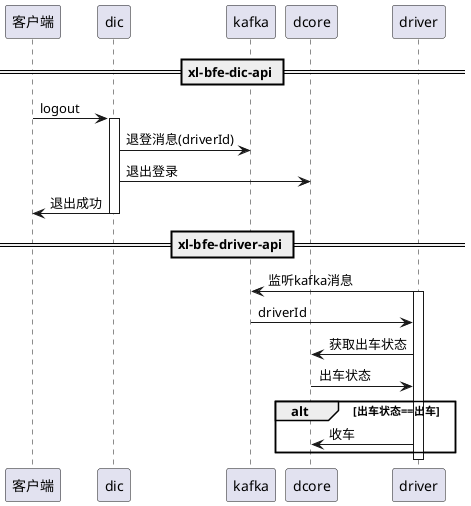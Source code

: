 @startuml
== xl-bfe-dic-api ==
客户端 -> dic: logout

activate dic
dic -> kafka:退登消息(driverId)

dic -> dcore: 退出登录

dic -> 客户端: 退出成功

deactivate dic

== xl-bfe-driver-api ==

driver -> kafka:监听kafka消息
activate driver
kafka -> driver:driverId

driver -> dcore: 获取出车状态
dcore -> driver: 出车状态

alt 出车状态==出车
driver -> dcore: 收车
end
deactivate driver

@enduml